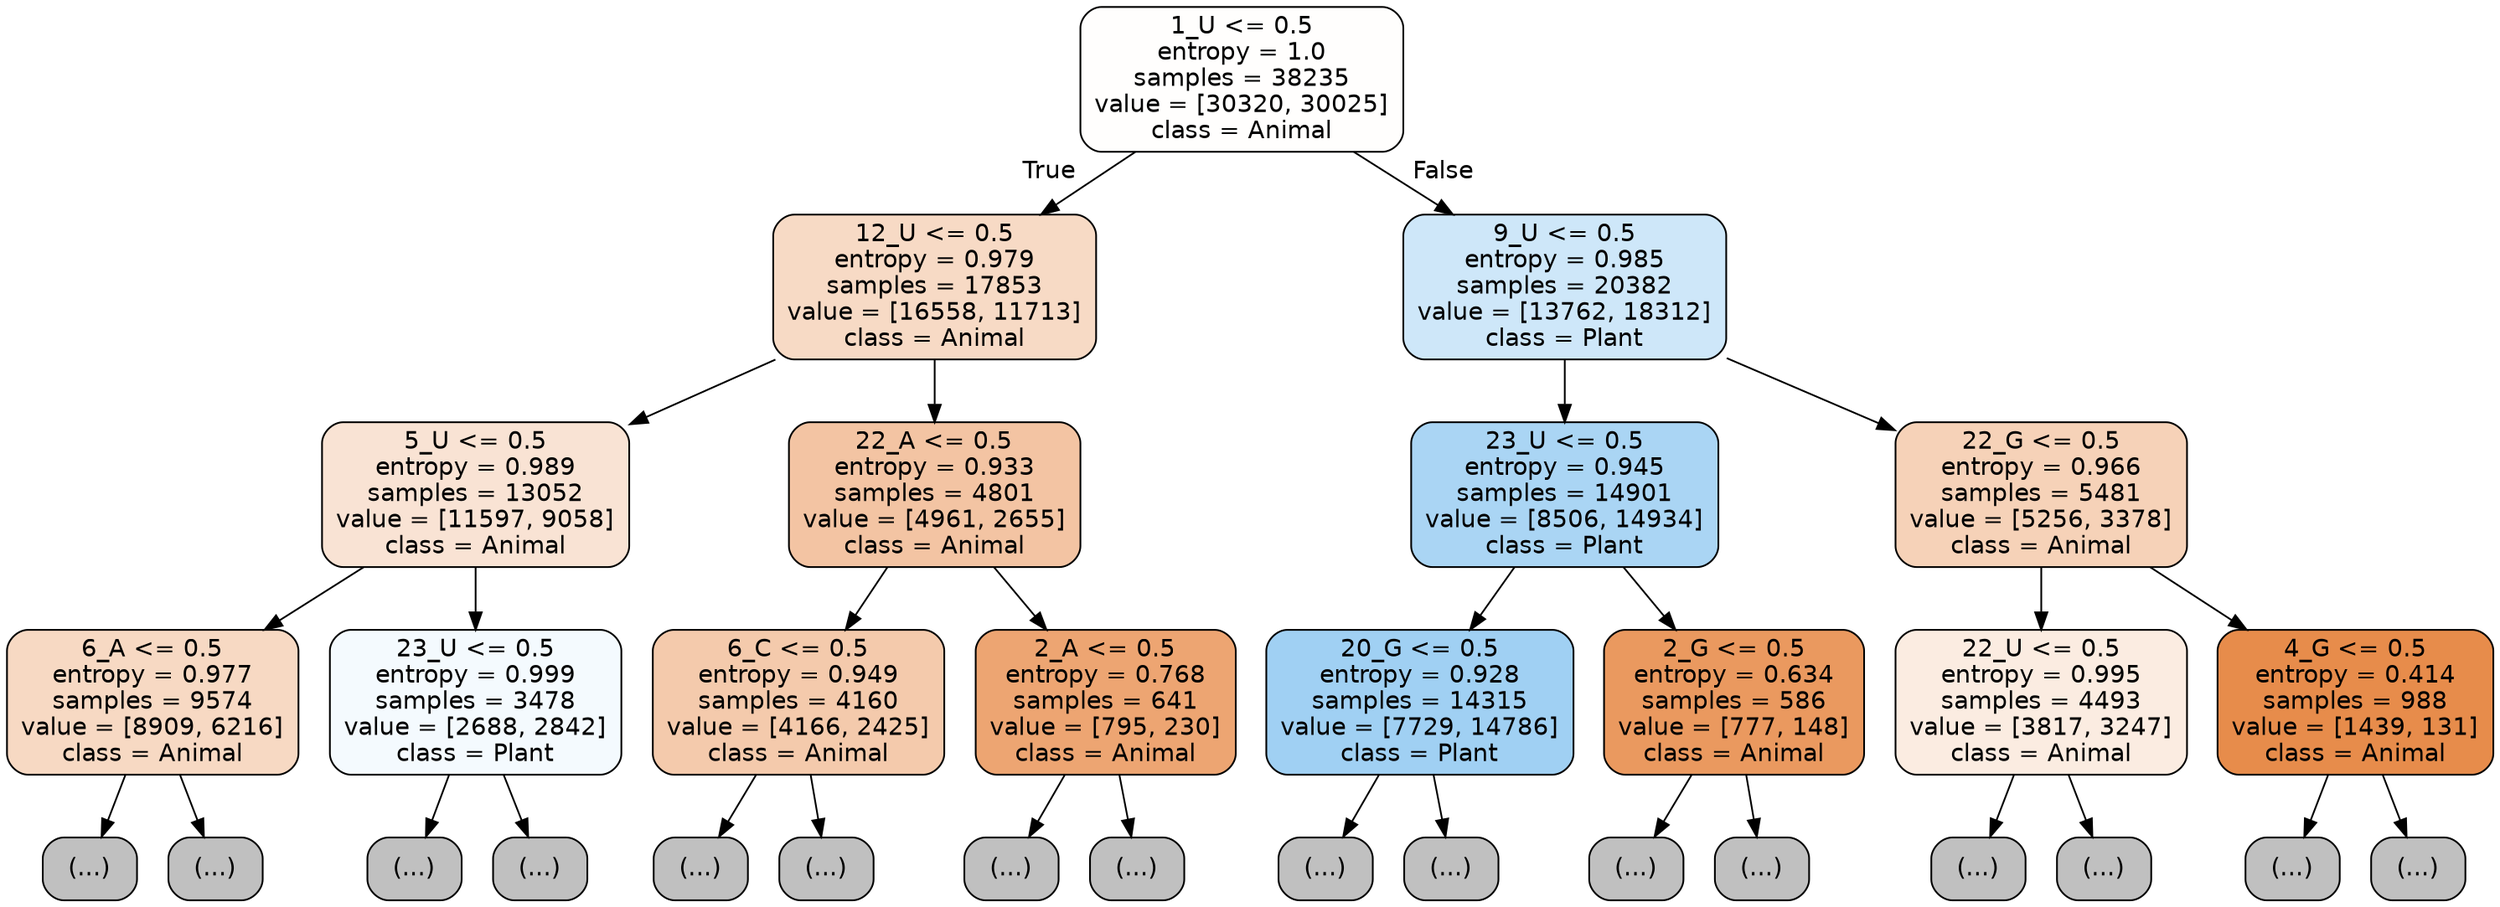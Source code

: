 digraph Tree {
node [shape=box, style="filled, rounded", color="black", fontname="helvetica"] ;
edge [fontname="helvetica"] ;
0 [label="1_U <= 0.5\nentropy = 1.0\nsamples = 38235\nvalue = [30320, 30025]\nclass = Animal", fillcolor="#fffefd"] ;
1 [label="12_U <= 0.5\nentropy = 0.979\nsamples = 17853\nvalue = [16558, 11713]\nclass = Animal", fillcolor="#f7dac5"] ;
0 -> 1 [labeldistance=2.5, labelangle=45, headlabel="True"] ;
2 [label="5_U <= 0.5\nentropy = 0.989\nsamples = 13052\nvalue = [11597, 9058]\nclass = Animal", fillcolor="#f9e3d4"] ;
1 -> 2 ;
3 [label="6_A <= 0.5\nentropy = 0.977\nsamples = 9574\nvalue = [8909, 6216]\nclass = Animal", fillcolor="#f7d9c3"] ;
2 -> 3 ;
4 [label="(...)", fillcolor="#C0C0C0"] ;
3 -> 4 ;
3849 [label="(...)", fillcolor="#C0C0C0"] ;
3 -> 3849 ;
5220 [label="23_U <= 0.5\nentropy = 0.999\nsamples = 3478\nvalue = [2688, 2842]\nclass = Plant", fillcolor="#f4fafe"] ;
2 -> 5220 ;
5221 [label="(...)", fillcolor="#C0C0C0"] ;
5220 -> 5221 ;
6812 [label="(...)", fillcolor="#C0C0C0"] ;
5220 -> 6812 ;
6899 [label="22_A <= 0.5\nentropy = 0.933\nsamples = 4801\nvalue = [4961, 2655]\nclass = Animal", fillcolor="#f3c4a3"] ;
1 -> 6899 ;
6900 [label="6_C <= 0.5\nentropy = 0.949\nsamples = 4160\nvalue = [4166, 2425]\nclass = Animal", fillcolor="#f4caac"] ;
6899 -> 6900 ;
6901 [label="(...)", fillcolor="#C0C0C0"] ;
6900 -> 6901 ;
8760 [label="(...)", fillcolor="#C0C0C0"] ;
6900 -> 8760 ;
9297 [label="2_A <= 0.5\nentropy = 0.768\nsamples = 641\nvalue = [795, 230]\nclass = Animal", fillcolor="#eda572"] ;
6899 -> 9297 ;
9298 [label="(...)", fillcolor="#C0C0C0"] ;
9297 -> 9298 ;
9497 [label="(...)", fillcolor="#C0C0C0"] ;
9297 -> 9497 ;
9580 [label="9_U <= 0.5\nentropy = 0.985\nsamples = 20382\nvalue = [13762, 18312]\nclass = Plant", fillcolor="#cee7f9"] ;
0 -> 9580 [labeldistance=2.5, labelangle=-45, headlabel="False"] ;
9581 [label="23_U <= 0.5\nentropy = 0.945\nsamples = 14901\nvalue = [8506, 14934]\nclass = Plant", fillcolor="#aad5f4"] ;
9580 -> 9581 ;
9582 [label="20_G <= 0.5\nentropy = 0.928\nsamples = 14315\nvalue = [7729, 14786]\nclass = Plant", fillcolor="#a0d0f3"] ;
9581 -> 9582 ;
9583 [label="(...)", fillcolor="#C0C0C0"] ;
9582 -> 9583 ;
13418 [label="(...)", fillcolor="#C0C0C0"] ;
9582 -> 13418 ;
14603 [label="2_G <= 0.5\nentropy = 0.634\nsamples = 586\nvalue = [777, 148]\nclass = Animal", fillcolor="#ea995f"] ;
9581 -> 14603 ;
14604 [label="(...)", fillcolor="#C0C0C0"] ;
14603 -> 14604 ;
14773 [label="(...)", fillcolor="#C0C0C0"] ;
14603 -> 14773 ;
14840 [label="22_G <= 0.5\nentropy = 0.966\nsamples = 5481\nvalue = [5256, 3378]\nclass = Animal", fillcolor="#f6d2b8"] ;
9580 -> 14840 ;
14841 [label="22_U <= 0.5\nentropy = 0.995\nsamples = 4493\nvalue = [3817, 3247]\nclass = Animal", fillcolor="#fbece1"] ;
14840 -> 14841 ;
14842 [label="(...)", fillcolor="#C0C0C0"] ;
14841 -> 14842 ;
16439 [label="(...)", fillcolor="#C0C0C0"] ;
14841 -> 16439 ;
16700 [label="4_G <= 0.5\nentropy = 0.414\nsamples = 988\nvalue = [1439, 131]\nclass = Animal", fillcolor="#e78c4b"] ;
14840 -> 16700 ;
16701 [label="(...)", fillcolor="#C0C0C0"] ;
16700 -> 16701 ;
16886 [label="(...)", fillcolor="#C0C0C0"] ;
16700 -> 16886 ;
}